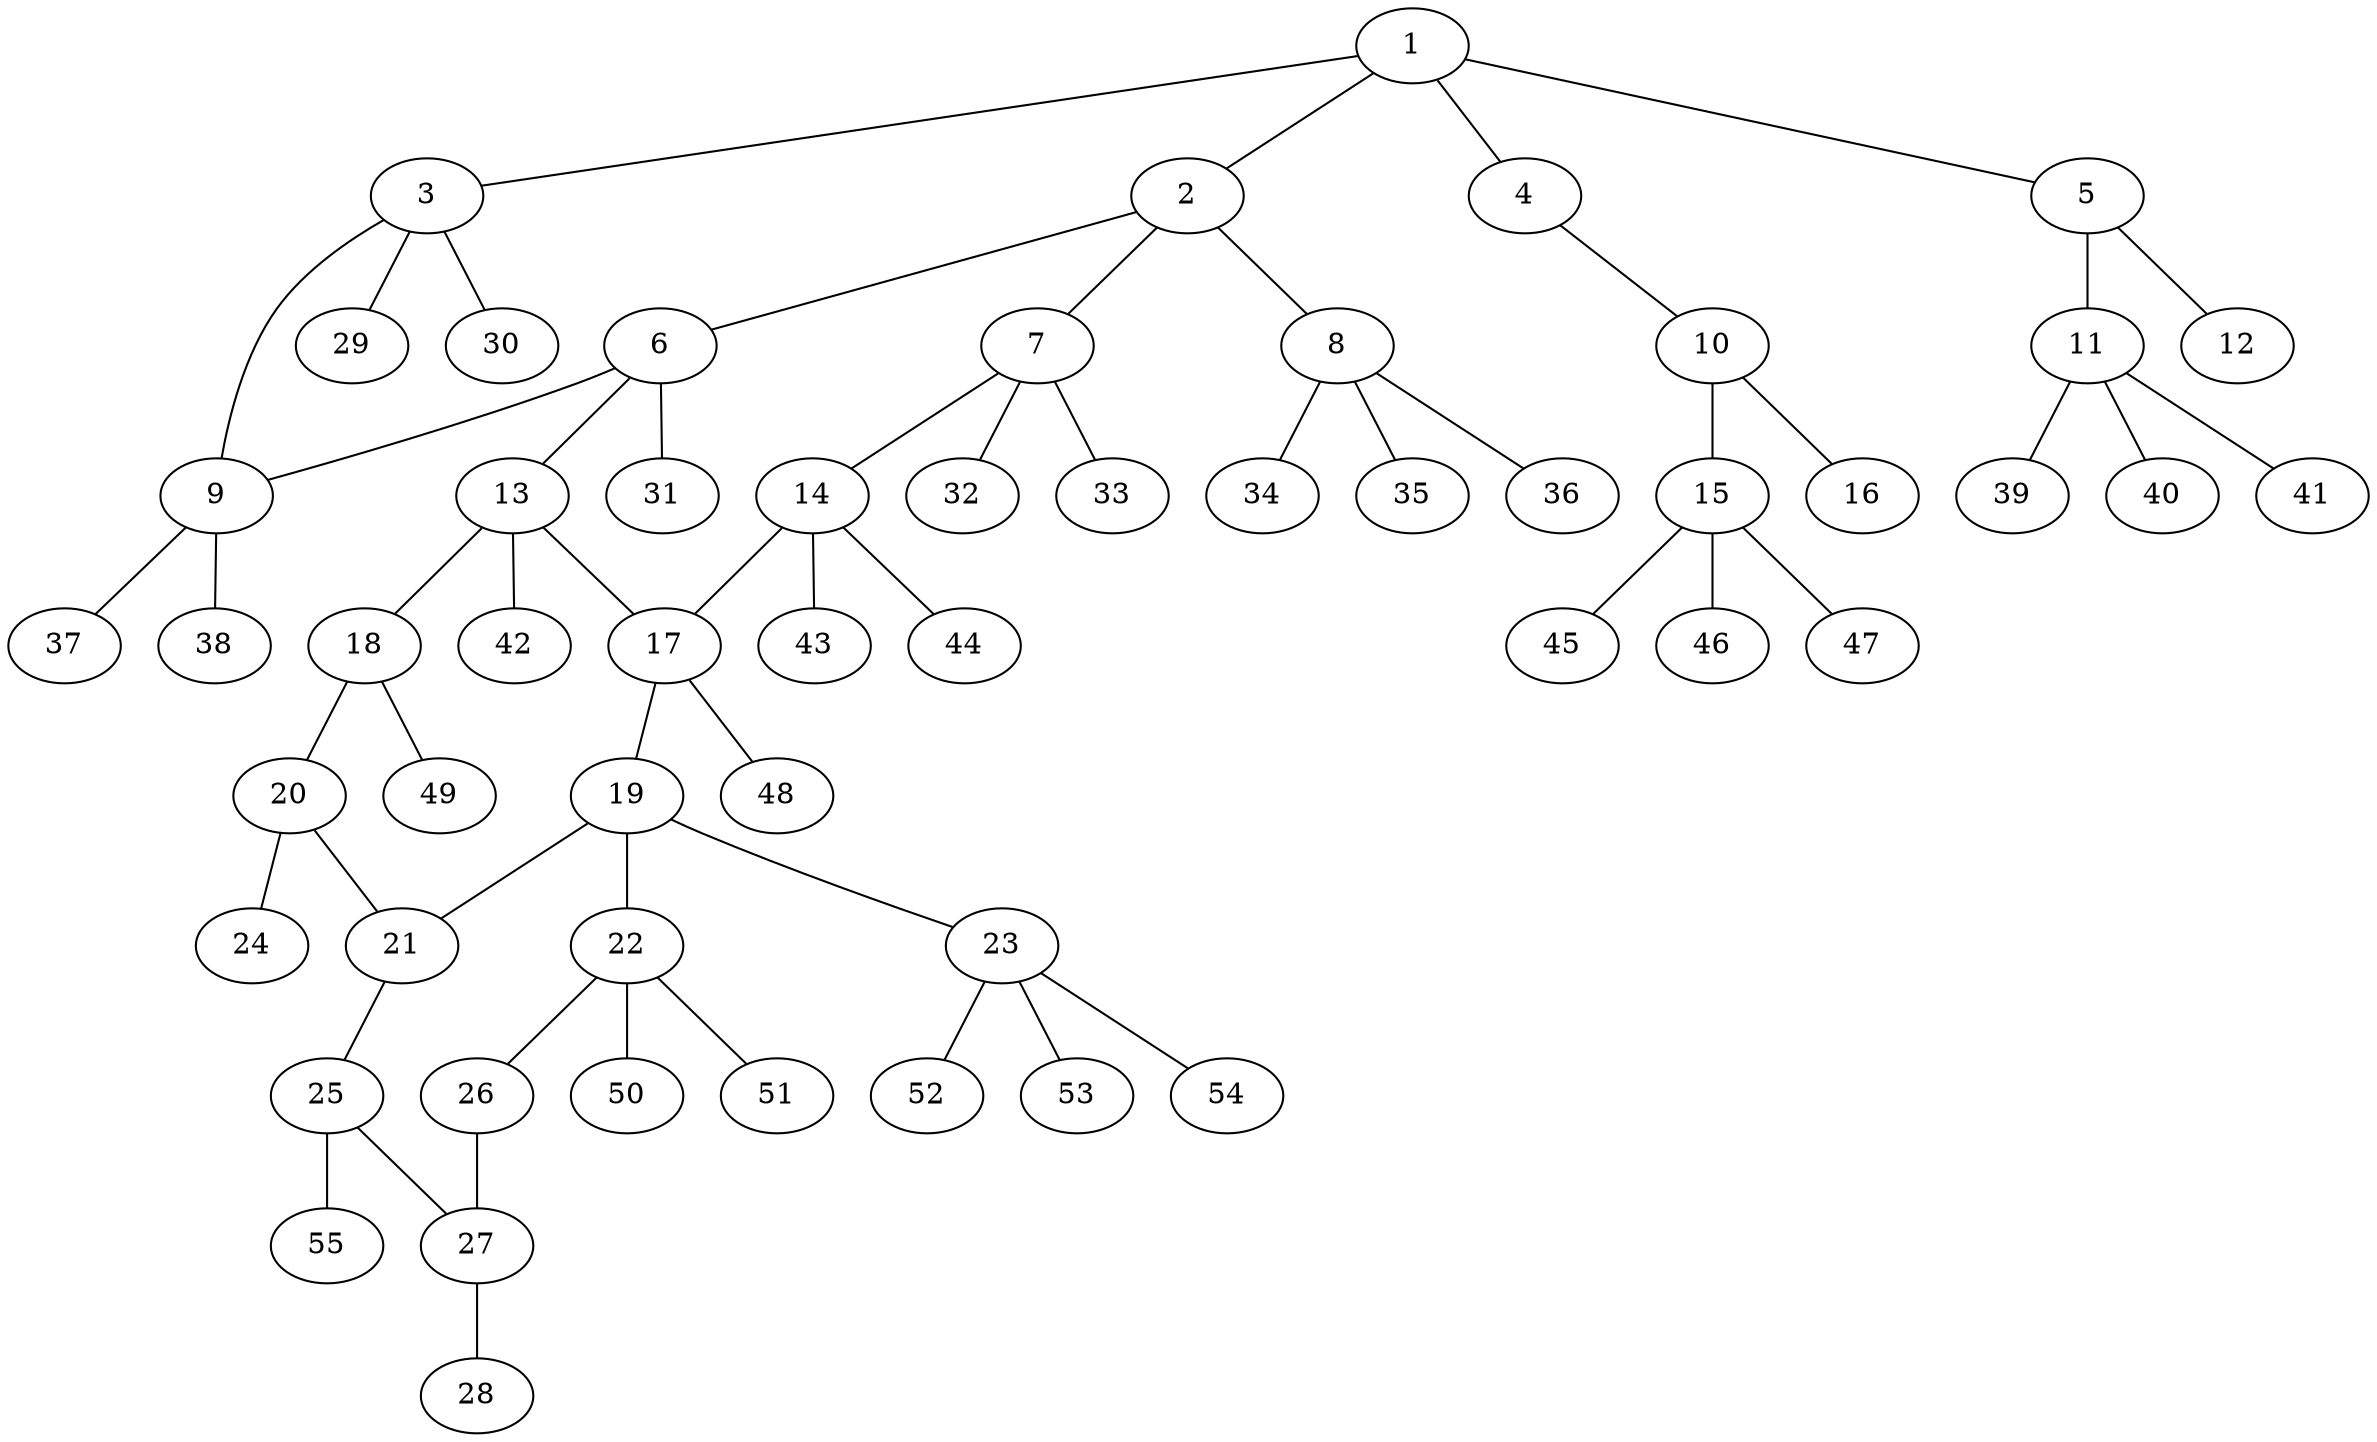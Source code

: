 graph molecule_698 {
	1	 [chem=C];
	2	 [chem=C];
	1 -- 2	 [valence=1];
	3	 [chem=C];
	1 -- 3	 [valence=1];
	4	 [chem=O];
	1 -- 4	 [valence=1];
	5	 [chem=C];
	1 -- 5	 [valence=1];
	6	 [chem=C];
	2 -- 6	 [valence=1];
	7	 [chem=C];
	2 -- 7	 [valence=1];
	8	 [chem=C];
	2 -- 8	 [valence=1];
	9	 [chem=C];
	3 -- 9	 [valence=1];
	29	 [chem=H];
	3 -- 29	 [valence=1];
	30	 [chem=H];
	3 -- 30	 [valence=1];
	10	 [chem=C];
	4 -- 10	 [valence=1];
	11	 [chem=C];
	5 -- 11	 [valence=1];
	12	 [chem=O];
	5 -- 12	 [valence=2];
	6 -- 9	 [valence=1];
	13	 [chem=C];
	6 -- 13	 [valence=1];
	31	 [chem=H];
	6 -- 31	 [valence=1];
	14	 [chem=C];
	7 -- 14	 [valence=1];
	32	 [chem=H];
	7 -- 32	 [valence=1];
	33	 [chem=H];
	7 -- 33	 [valence=1];
	34	 [chem=H];
	8 -- 34	 [valence=1];
	35	 [chem=H];
	8 -- 35	 [valence=1];
	36	 [chem=H];
	8 -- 36	 [valence=1];
	37	 [chem=H];
	9 -- 37	 [valence=1];
	38	 [chem=H];
	9 -- 38	 [valence=1];
	15	 [chem=C];
	10 -- 15	 [valence=1];
	16	 [chem=O];
	10 -- 16	 [valence=2];
	39	 [chem=H];
	11 -- 39	 [valence=1];
	40	 [chem=H];
	11 -- 40	 [valence=1];
	41	 [chem=H];
	11 -- 41	 [valence=1];
	17	 [chem=C];
	13 -- 17	 [valence=1];
	18	 [chem=C];
	13 -- 18	 [valence=1];
	42	 [chem=H];
	13 -- 42	 [valence=1];
	14 -- 17	 [valence=1];
	43	 [chem=H];
	14 -- 43	 [valence=1];
	44	 [chem=H];
	14 -- 44	 [valence=1];
	45	 [chem=H];
	15 -- 45	 [valence=1];
	46	 [chem=H];
	15 -- 46	 [valence=1];
	47	 [chem=H];
	15 -- 47	 [valence=1];
	19	 [chem=C];
	17 -- 19	 [valence=1];
	48	 [chem=H];
	17 -- 48	 [valence=1];
	20	 [chem=C];
	18 -- 20	 [valence=2];
	49	 [chem=H];
	18 -- 49	 [valence=1];
	21	 [chem=C];
	19 -- 21	 [valence=1];
	22	 [chem=C];
	19 -- 22	 [valence=1];
	23	 [chem=C];
	19 -- 23	 [valence=1];
	20 -- 21	 [valence=1];
	24	 [chem=Cl];
	20 -- 24	 [valence=1];
	25	 [chem=C];
	21 -- 25	 [valence=2];
	26	 [chem=O];
	22 -- 26	 [valence=1];
	50	 [chem=H];
	22 -- 50	 [valence=1];
	51	 [chem=H];
	22 -- 51	 [valence=1];
	52	 [chem=H];
	23 -- 52	 [valence=1];
	53	 [chem=H];
	23 -- 53	 [valence=1];
	54	 [chem=H];
	23 -- 54	 [valence=1];
	27	 [chem=C];
	25 -- 27	 [valence=1];
	55	 [chem=H];
	25 -- 55	 [valence=1];
	26 -- 27	 [valence=1];
	28	 [chem=O];
	27 -- 28	 [valence=2];
}
